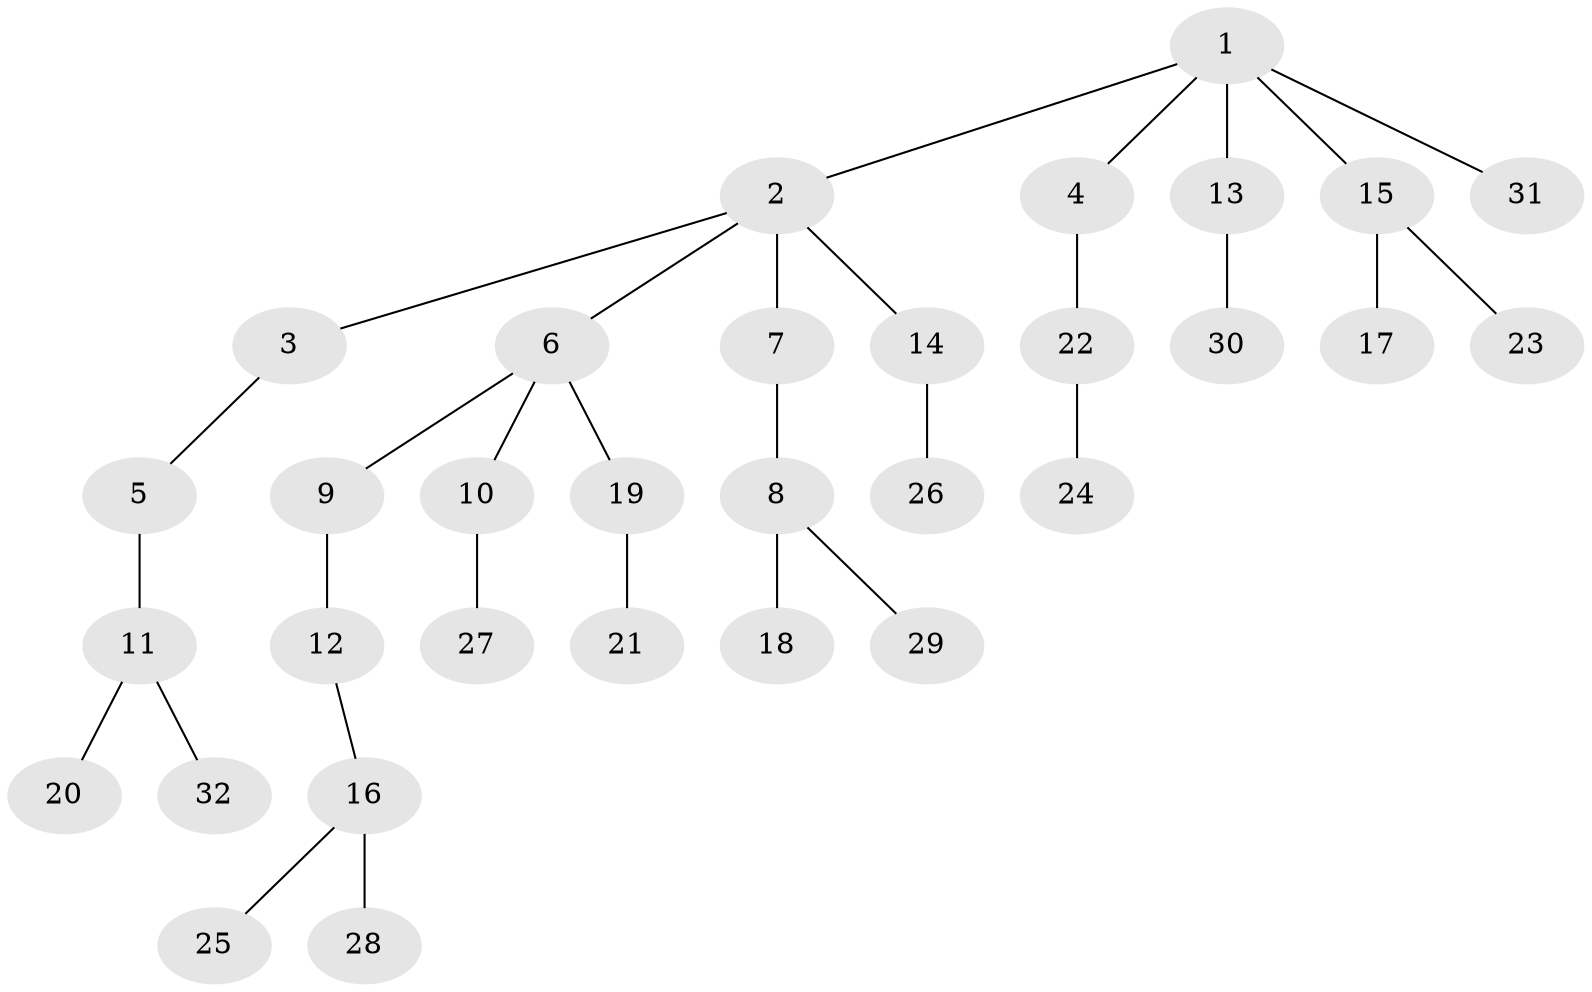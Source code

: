 // original degree distribution, {5: 0.03333333333333333, 6: 0.016666666666666666, 3: 0.21666666666666667, 2: 0.26666666666666666, 4: 0.016666666666666666, 1: 0.45}
// Generated by graph-tools (version 1.1) at 2025/36/03/09/25 02:36:30]
// undirected, 32 vertices, 31 edges
graph export_dot {
graph [start="1"]
  node [color=gray90,style=filled];
  1;
  2;
  3;
  4;
  5;
  6;
  7;
  8;
  9;
  10;
  11;
  12;
  13;
  14;
  15;
  16;
  17;
  18;
  19;
  20;
  21;
  22;
  23;
  24;
  25;
  26;
  27;
  28;
  29;
  30;
  31;
  32;
  1 -- 2 [weight=1.0];
  1 -- 4 [weight=1.0];
  1 -- 13 [weight=1.0];
  1 -- 15 [weight=1.0];
  1 -- 31 [weight=1.0];
  2 -- 3 [weight=1.0];
  2 -- 6 [weight=1.0];
  2 -- 7 [weight=1.0];
  2 -- 14 [weight=1.0];
  3 -- 5 [weight=1.0];
  4 -- 22 [weight=1.0];
  5 -- 11 [weight=1.0];
  6 -- 9 [weight=1.0];
  6 -- 10 [weight=1.0];
  6 -- 19 [weight=1.0];
  7 -- 8 [weight=1.0];
  8 -- 18 [weight=1.0];
  8 -- 29 [weight=1.0];
  9 -- 12 [weight=1.0];
  10 -- 27 [weight=1.0];
  11 -- 20 [weight=2.0];
  11 -- 32 [weight=1.0];
  12 -- 16 [weight=1.0];
  13 -- 30 [weight=1.0];
  14 -- 26 [weight=1.0];
  15 -- 17 [weight=2.0];
  15 -- 23 [weight=1.0];
  16 -- 25 [weight=1.0];
  16 -- 28 [weight=2.0];
  19 -- 21 [weight=2.0];
  22 -- 24 [weight=1.0];
}
